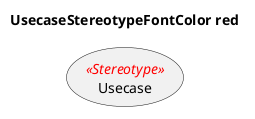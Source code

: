@startuml
'!include ../../../plantuml-styles/plantuml-ae-skinparam-ex.iuml

skinparam UsecaseStereotypeFontColor red

title UsecaseStereotypeFontColor red

usecase Usecase <<Stereotype>>
@enduml